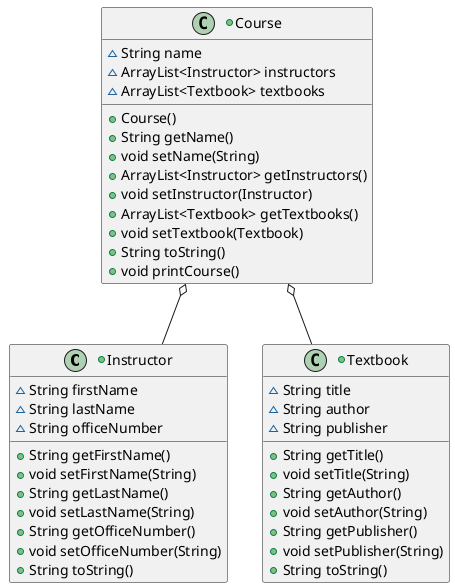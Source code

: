@startuml
'https://plantuml.com/class-diagram


+class Instructor {
    ~String firstName
    ~String lastName
    ~String officeNumber
    +String getFirstName()
    +void setFirstName(String)
    +String getLastName()
    +void setLastName(String)
    +String getOfficeNumber()
    +void setOfficeNumber(String)
    +String toString()
}


+class Textbook {
    ~String title
    ~String author
    ~String publisher
    +String getTitle()
    +void setTitle(String)
    +String getAuthor()
    +void setAuthor(String)
    +String getPublisher()
    +void setPublisher(String)
    +String toString()
}

+class Course {
    ~String name
    ~ArrayList<Instructor> instructors
    ~ArrayList<Textbook> textbooks
    +Course()
    +String getName()
    +void setName(String)
    +ArrayList<Instructor> getInstructors()
    +void setInstructor(Instructor)
    +ArrayList<Textbook> getTextbooks()
    +void setTextbook(Textbook)
    +String toString()
    +void printCourse()
}

Course o-- Textbook
Course o-- Instructor



@enduml